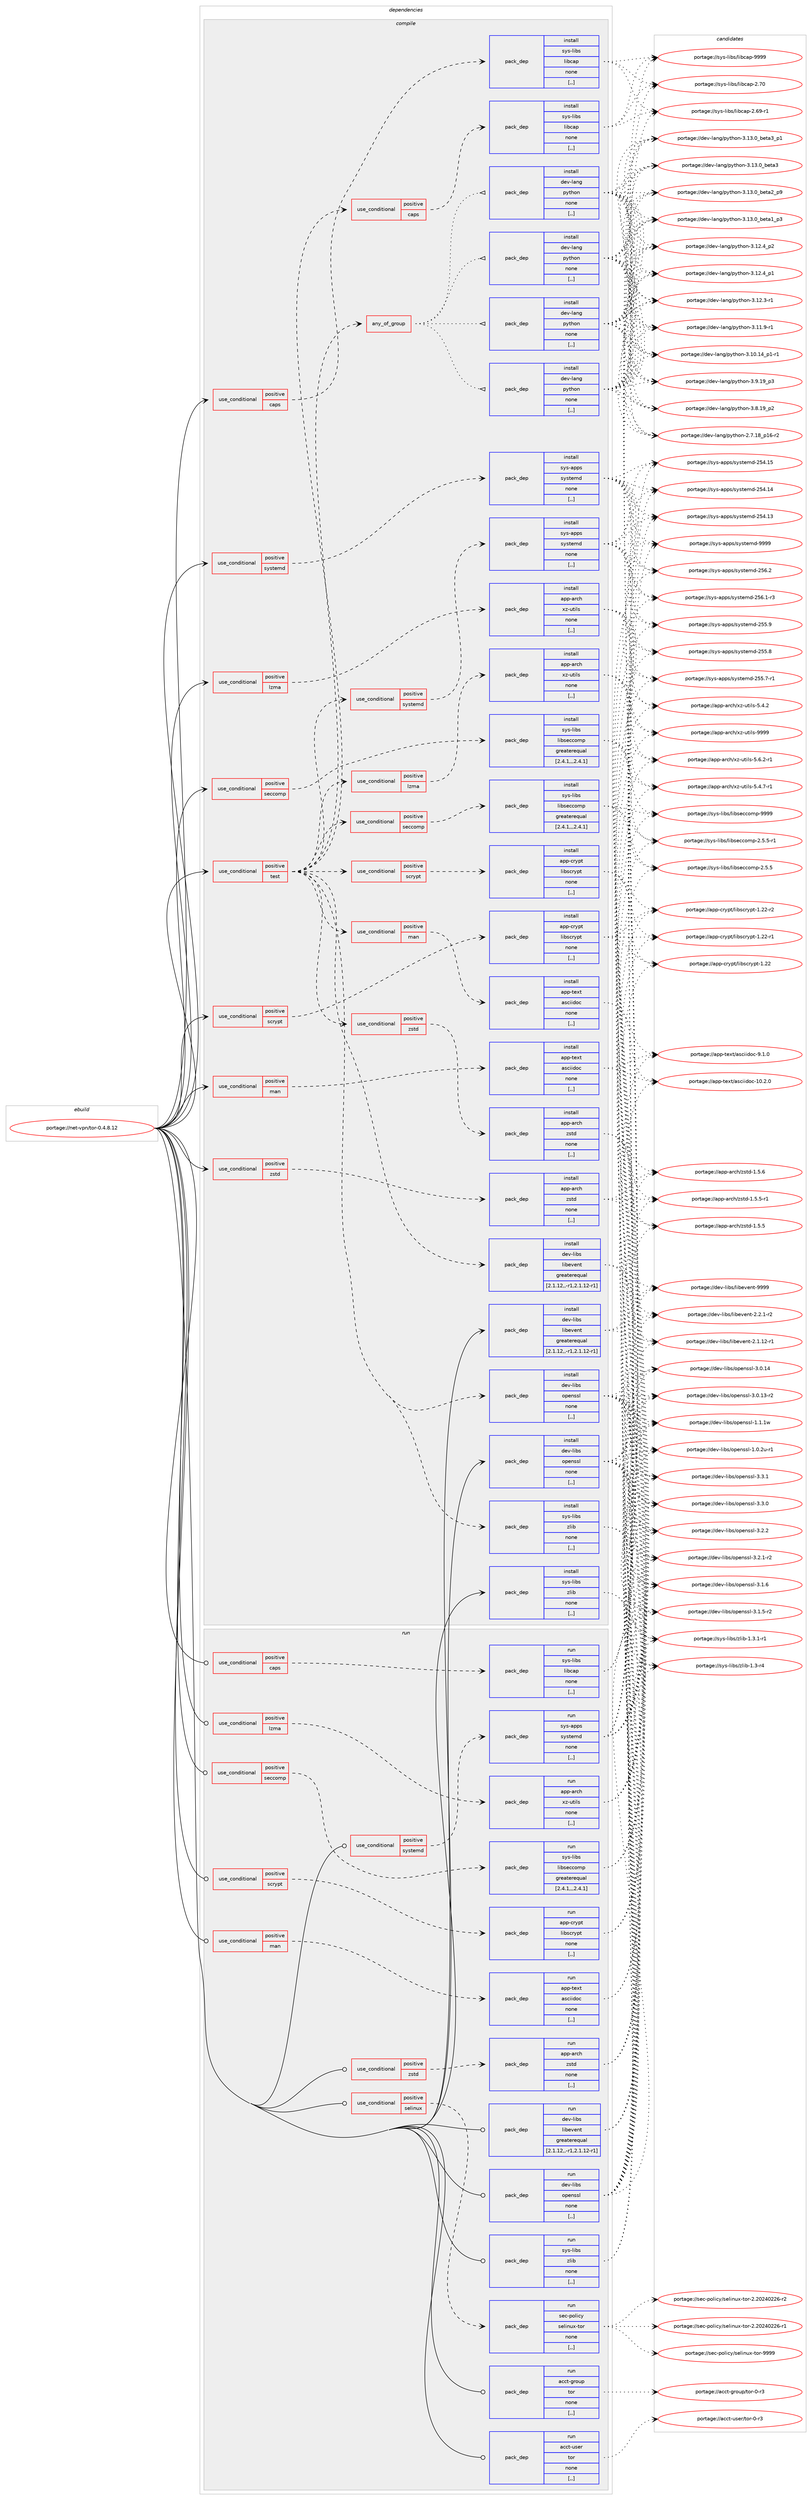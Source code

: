 digraph prolog {

# *************
# Graph options
# *************

newrank=true;
concentrate=true;
compound=true;
graph [rankdir=LR,fontname=Helvetica,fontsize=10,ranksep=1.5];#, ranksep=2.5, nodesep=0.2];
edge  [arrowhead=vee];
node  [fontname=Helvetica,fontsize=10];

# **********
# The ebuild
# **********

subgraph cluster_leftcol {
color=gray;
label=<<i>ebuild</i>>;
id [label="portage://net-vpn/tor-0.4.8.12", color=red, width=4, href="../net-vpn/tor-0.4.8.12.svg"];
}

# ****************
# The dependencies
# ****************

subgraph cluster_midcol {
color=gray;
label=<<i>dependencies</i>>;
subgraph cluster_compile {
fillcolor="#eeeeee";
style=filled;
label=<<i>compile</i>>;
subgraph cond101922 {
dependency385320 [label=<<TABLE BORDER="0" CELLBORDER="1" CELLSPACING="0" CELLPADDING="4"><TR><TD ROWSPAN="3" CELLPADDING="10">use_conditional</TD></TR><TR><TD>positive</TD></TR><TR><TD>caps</TD></TR></TABLE>>, shape=none, color=red];
subgraph pack280606 {
dependency385321 [label=<<TABLE BORDER="0" CELLBORDER="1" CELLSPACING="0" CELLPADDING="4" WIDTH="220"><TR><TD ROWSPAN="6" CELLPADDING="30">pack_dep</TD></TR><TR><TD WIDTH="110">install</TD></TR><TR><TD>sys-libs</TD></TR><TR><TD>libcap</TD></TR><TR><TD>none</TD></TR><TR><TD>[,,]</TD></TR></TABLE>>, shape=none, color=blue];
}
dependency385320:e -> dependency385321:w [weight=20,style="dashed",arrowhead="vee"];
}
id:e -> dependency385320:w [weight=20,style="solid",arrowhead="vee"];
subgraph cond101923 {
dependency385322 [label=<<TABLE BORDER="0" CELLBORDER="1" CELLSPACING="0" CELLPADDING="4"><TR><TD ROWSPAN="3" CELLPADDING="10">use_conditional</TD></TR><TR><TD>positive</TD></TR><TR><TD>lzma</TD></TR></TABLE>>, shape=none, color=red];
subgraph pack280607 {
dependency385323 [label=<<TABLE BORDER="0" CELLBORDER="1" CELLSPACING="0" CELLPADDING="4" WIDTH="220"><TR><TD ROWSPAN="6" CELLPADDING="30">pack_dep</TD></TR><TR><TD WIDTH="110">install</TD></TR><TR><TD>app-arch</TD></TR><TR><TD>xz-utils</TD></TR><TR><TD>none</TD></TR><TR><TD>[,,]</TD></TR></TABLE>>, shape=none, color=blue];
}
dependency385322:e -> dependency385323:w [weight=20,style="dashed",arrowhead="vee"];
}
id:e -> dependency385322:w [weight=20,style="solid",arrowhead="vee"];
subgraph cond101924 {
dependency385324 [label=<<TABLE BORDER="0" CELLBORDER="1" CELLSPACING="0" CELLPADDING="4"><TR><TD ROWSPAN="3" CELLPADDING="10">use_conditional</TD></TR><TR><TD>positive</TD></TR><TR><TD>man</TD></TR></TABLE>>, shape=none, color=red];
subgraph pack280608 {
dependency385325 [label=<<TABLE BORDER="0" CELLBORDER="1" CELLSPACING="0" CELLPADDING="4" WIDTH="220"><TR><TD ROWSPAN="6" CELLPADDING="30">pack_dep</TD></TR><TR><TD WIDTH="110">install</TD></TR><TR><TD>app-text</TD></TR><TR><TD>asciidoc</TD></TR><TR><TD>none</TD></TR><TR><TD>[,,]</TD></TR></TABLE>>, shape=none, color=blue];
}
dependency385324:e -> dependency385325:w [weight=20,style="dashed",arrowhead="vee"];
}
id:e -> dependency385324:w [weight=20,style="solid",arrowhead="vee"];
subgraph cond101925 {
dependency385326 [label=<<TABLE BORDER="0" CELLBORDER="1" CELLSPACING="0" CELLPADDING="4"><TR><TD ROWSPAN="3" CELLPADDING="10">use_conditional</TD></TR><TR><TD>positive</TD></TR><TR><TD>scrypt</TD></TR></TABLE>>, shape=none, color=red];
subgraph pack280609 {
dependency385327 [label=<<TABLE BORDER="0" CELLBORDER="1" CELLSPACING="0" CELLPADDING="4" WIDTH="220"><TR><TD ROWSPAN="6" CELLPADDING="30">pack_dep</TD></TR><TR><TD WIDTH="110">install</TD></TR><TR><TD>app-crypt</TD></TR><TR><TD>libscrypt</TD></TR><TR><TD>none</TD></TR><TR><TD>[,,]</TD></TR></TABLE>>, shape=none, color=blue];
}
dependency385326:e -> dependency385327:w [weight=20,style="dashed",arrowhead="vee"];
}
id:e -> dependency385326:w [weight=20,style="solid",arrowhead="vee"];
subgraph cond101926 {
dependency385328 [label=<<TABLE BORDER="0" CELLBORDER="1" CELLSPACING="0" CELLPADDING="4"><TR><TD ROWSPAN="3" CELLPADDING="10">use_conditional</TD></TR><TR><TD>positive</TD></TR><TR><TD>seccomp</TD></TR></TABLE>>, shape=none, color=red];
subgraph pack280610 {
dependency385329 [label=<<TABLE BORDER="0" CELLBORDER="1" CELLSPACING="0" CELLPADDING="4" WIDTH="220"><TR><TD ROWSPAN="6" CELLPADDING="30">pack_dep</TD></TR><TR><TD WIDTH="110">install</TD></TR><TR><TD>sys-libs</TD></TR><TR><TD>libseccomp</TD></TR><TR><TD>greaterequal</TD></TR><TR><TD>[2.4.1,,,2.4.1]</TD></TR></TABLE>>, shape=none, color=blue];
}
dependency385328:e -> dependency385329:w [weight=20,style="dashed",arrowhead="vee"];
}
id:e -> dependency385328:w [weight=20,style="solid",arrowhead="vee"];
subgraph cond101927 {
dependency385330 [label=<<TABLE BORDER="0" CELLBORDER="1" CELLSPACING="0" CELLPADDING="4"><TR><TD ROWSPAN="3" CELLPADDING="10">use_conditional</TD></TR><TR><TD>positive</TD></TR><TR><TD>systemd</TD></TR></TABLE>>, shape=none, color=red];
subgraph pack280611 {
dependency385331 [label=<<TABLE BORDER="0" CELLBORDER="1" CELLSPACING="0" CELLPADDING="4" WIDTH="220"><TR><TD ROWSPAN="6" CELLPADDING="30">pack_dep</TD></TR><TR><TD WIDTH="110">install</TD></TR><TR><TD>sys-apps</TD></TR><TR><TD>systemd</TD></TR><TR><TD>none</TD></TR><TR><TD>[,,]</TD></TR></TABLE>>, shape=none, color=blue];
}
dependency385330:e -> dependency385331:w [weight=20,style="dashed",arrowhead="vee"];
}
id:e -> dependency385330:w [weight=20,style="solid",arrowhead="vee"];
subgraph cond101928 {
dependency385332 [label=<<TABLE BORDER="0" CELLBORDER="1" CELLSPACING="0" CELLPADDING="4"><TR><TD ROWSPAN="3" CELLPADDING="10">use_conditional</TD></TR><TR><TD>positive</TD></TR><TR><TD>test</TD></TR></TABLE>>, shape=none, color=red];
subgraph pack280612 {
dependency385333 [label=<<TABLE BORDER="0" CELLBORDER="1" CELLSPACING="0" CELLPADDING="4" WIDTH="220"><TR><TD ROWSPAN="6" CELLPADDING="30">pack_dep</TD></TR><TR><TD WIDTH="110">install</TD></TR><TR><TD>dev-libs</TD></TR><TR><TD>libevent</TD></TR><TR><TD>greaterequal</TD></TR><TR><TD>[2.1.12,,-r1,2.1.12-r1]</TD></TR></TABLE>>, shape=none, color=blue];
}
dependency385332:e -> dependency385333:w [weight=20,style="dashed",arrowhead="vee"];
subgraph pack280613 {
dependency385334 [label=<<TABLE BORDER="0" CELLBORDER="1" CELLSPACING="0" CELLPADDING="4" WIDTH="220"><TR><TD ROWSPAN="6" CELLPADDING="30">pack_dep</TD></TR><TR><TD WIDTH="110">install</TD></TR><TR><TD>dev-libs</TD></TR><TR><TD>openssl</TD></TR><TR><TD>none</TD></TR><TR><TD>[,,]</TD></TR></TABLE>>, shape=none, color=blue];
}
dependency385332:e -> dependency385334:w [weight=20,style="dashed",arrowhead="vee"];
subgraph pack280614 {
dependency385335 [label=<<TABLE BORDER="0" CELLBORDER="1" CELLSPACING="0" CELLPADDING="4" WIDTH="220"><TR><TD ROWSPAN="6" CELLPADDING="30">pack_dep</TD></TR><TR><TD WIDTH="110">install</TD></TR><TR><TD>sys-libs</TD></TR><TR><TD>zlib</TD></TR><TR><TD>none</TD></TR><TR><TD>[,,]</TD></TR></TABLE>>, shape=none, color=blue];
}
dependency385332:e -> dependency385335:w [weight=20,style="dashed",arrowhead="vee"];
subgraph cond101929 {
dependency385336 [label=<<TABLE BORDER="0" CELLBORDER="1" CELLSPACING="0" CELLPADDING="4"><TR><TD ROWSPAN="3" CELLPADDING="10">use_conditional</TD></TR><TR><TD>positive</TD></TR><TR><TD>caps</TD></TR></TABLE>>, shape=none, color=red];
subgraph pack280615 {
dependency385337 [label=<<TABLE BORDER="0" CELLBORDER="1" CELLSPACING="0" CELLPADDING="4" WIDTH="220"><TR><TD ROWSPAN="6" CELLPADDING="30">pack_dep</TD></TR><TR><TD WIDTH="110">install</TD></TR><TR><TD>sys-libs</TD></TR><TR><TD>libcap</TD></TR><TR><TD>none</TD></TR><TR><TD>[,,]</TD></TR></TABLE>>, shape=none, color=blue];
}
dependency385336:e -> dependency385337:w [weight=20,style="dashed",arrowhead="vee"];
}
dependency385332:e -> dependency385336:w [weight=20,style="dashed",arrowhead="vee"];
subgraph cond101930 {
dependency385338 [label=<<TABLE BORDER="0" CELLBORDER="1" CELLSPACING="0" CELLPADDING="4"><TR><TD ROWSPAN="3" CELLPADDING="10">use_conditional</TD></TR><TR><TD>positive</TD></TR><TR><TD>man</TD></TR></TABLE>>, shape=none, color=red];
subgraph pack280616 {
dependency385339 [label=<<TABLE BORDER="0" CELLBORDER="1" CELLSPACING="0" CELLPADDING="4" WIDTH="220"><TR><TD ROWSPAN="6" CELLPADDING="30">pack_dep</TD></TR><TR><TD WIDTH="110">install</TD></TR><TR><TD>app-text</TD></TR><TR><TD>asciidoc</TD></TR><TR><TD>none</TD></TR><TR><TD>[,,]</TD></TR></TABLE>>, shape=none, color=blue];
}
dependency385338:e -> dependency385339:w [weight=20,style="dashed",arrowhead="vee"];
}
dependency385332:e -> dependency385338:w [weight=20,style="dashed",arrowhead="vee"];
subgraph cond101931 {
dependency385340 [label=<<TABLE BORDER="0" CELLBORDER="1" CELLSPACING="0" CELLPADDING="4"><TR><TD ROWSPAN="3" CELLPADDING="10">use_conditional</TD></TR><TR><TD>positive</TD></TR><TR><TD>lzma</TD></TR></TABLE>>, shape=none, color=red];
subgraph pack280617 {
dependency385341 [label=<<TABLE BORDER="0" CELLBORDER="1" CELLSPACING="0" CELLPADDING="4" WIDTH="220"><TR><TD ROWSPAN="6" CELLPADDING="30">pack_dep</TD></TR><TR><TD WIDTH="110">install</TD></TR><TR><TD>app-arch</TD></TR><TR><TD>xz-utils</TD></TR><TR><TD>none</TD></TR><TR><TD>[,,]</TD></TR></TABLE>>, shape=none, color=blue];
}
dependency385340:e -> dependency385341:w [weight=20,style="dashed",arrowhead="vee"];
}
dependency385332:e -> dependency385340:w [weight=20,style="dashed",arrowhead="vee"];
subgraph cond101932 {
dependency385342 [label=<<TABLE BORDER="0" CELLBORDER="1" CELLSPACING="0" CELLPADDING="4"><TR><TD ROWSPAN="3" CELLPADDING="10">use_conditional</TD></TR><TR><TD>positive</TD></TR><TR><TD>scrypt</TD></TR></TABLE>>, shape=none, color=red];
subgraph pack280618 {
dependency385343 [label=<<TABLE BORDER="0" CELLBORDER="1" CELLSPACING="0" CELLPADDING="4" WIDTH="220"><TR><TD ROWSPAN="6" CELLPADDING="30">pack_dep</TD></TR><TR><TD WIDTH="110">install</TD></TR><TR><TD>app-crypt</TD></TR><TR><TD>libscrypt</TD></TR><TR><TD>none</TD></TR><TR><TD>[,,]</TD></TR></TABLE>>, shape=none, color=blue];
}
dependency385342:e -> dependency385343:w [weight=20,style="dashed",arrowhead="vee"];
}
dependency385332:e -> dependency385342:w [weight=20,style="dashed",arrowhead="vee"];
subgraph cond101933 {
dependency385344 [label=<<TABLE BORDER="0" CELLBORDER="1" CELLSPACING="0" CELLPADDING="4"><TR><TD ROWSPAN="3" CELLPADDING="10">use_conditional</TD></TR><TR><TD>positive</TD></TR><TR><TD>seccomp</TD></TR></TABLE>>, shape=none, color=red];
subgraph pack280619 {
dependency385345 [label=<<TABLE BORDER="0" CELLBORDER="1" CELLSPACING="0" CELLPADDING="4" WIDTH="220"><TR><TD ROWSPAN="6" CELLPADDING="30">pack_dep</TD></TR><TR><TD WIDTH="110">install</TD></TR><TR><TD>sys-libs</TD></TR><TR><TD>libseccomp</TD></TR><TR><TD>greaterequal</TD></TR><TR><TD>[2.4.1,,,2.4.1]</TD></TR></TABLE>>, shape=none, color=blue];
}
dependency385344:e -> dependency385345:w [weight=20,style="dashed",arrowhead="vee"];
}
dependency385332:e -> dependency385344:w [weight=20,style="dashed",arrowhead="vee"];
subgraph cond101934 {
dependency385346 [label=<<TABLE BORDER="0" CELLBORDER="1" CELLSPACING="0" CELLPADDING="4"><TR><TD ROWSPAN="3" CELLPADDING="10">use_conditional</TD></TR><TR><TD>positive</TD></TR><TR><TD>systemd</TD></TR></TABLE>>, shape=none, color=red];
subgraph pack280620 {
dependency385347 [label=<<TABLE BORDER="0" CELLBORDER="1" CELLSPACING="0" CELLPADDING="4" WIDTH="220"><TR><TD ROWSPAN="6" CELLPADDING="30">pack_dep</TD></TR><TR><TD WIDTH="110">install</TD></TR><TR><TD>sys-apps</TD></TR><TR><TD>systemd</TD></TR><TR><TD>none</TD></TR><TR><TD>[,,]</TD></TR></TABLE>>, shape=none, color=blue];
}
dependency385346:e -> dependency385347:w [weight=20,style="dashed",arrowhead="vee"];
}
dependency385332:e -> dependency385346:w [weight=20,style="dashed",arrowhead="vee"];
subgraph cond101935 {
dependency385348 [label=<<TABLE BORDER="0" CELLBORDER="1" CELLSPACING="0" CELLPADDING="4"><TR><TD ROWSPAN="3" CELLPADDING="10">use_conditional</TD></TR><TR><TD>positive</TD></TR><TR><TD>zstd</TD></TR></TABLE>>, shape=none, color=red];
subgraph pack280621 {
dependency385349 [label=<<TABLE BORDER="0" CELLBORDER="1" CELLSPACING="0" CELLPADDING="4" WIDTH="220"><TR><TD ROWSPAN="6" CELLPADDING="30">pack_dep</TD></TR><TR><TD WIDTH="110">install</TD></TR><TR><TD>app-arch</TD></TR><TR><TD>zstd</TD></TR><TR><TD>none</TD></TR><TR><TD>[,,]</TD></TR></TABLE>>, shape=none, color=blue];
}
dependency385348:e -> dependency385349:w [weight=20,style="dashed",arrowhead="vee"];
}
dependency385332:e -> dependency385348:w [weight=20,style="dashed",arrowhead="vee"];
subgraph any2601 {
dependency385350 [label=<<TABLE BORDER="0" CELLBORDER="1" CELLSPACING="0" CELLPADDING="4"><TR><TD CELLPADDING="10">any_of_group</TD></TR></TABLE>>, shape=none, color=red];subgraph pack280622 {
dependency385351 [label=<<TABLE BORDER="0" CELLBORDER="1" CELLSPACING="0" CELLPADDING="4" WIDTH="220"><TR><TD ROWSPAN="6" CELLPADDING="30">pack_dep</TD></TR><TR><TD WIDTH="110">install</TD></TR><TR><TD>dev-lang</TD></TR><TR><TD>python</TD></TR><TR><TD>none</TD></TR><TR><TD>[,,]</TD></TR></TABLE>>, shape=none, color=blue];
}
dependency385350:e -> dependency385351:w [weight=20,style="dotted",arrowhead="oinv"];
subgraph pack280623 {
dependency385352 [label=<<TABLE BORDER="0" CELLBORDER="1" CELLSPACING="0" CELLPADDING="4" WIDTH="220"><TR><TD ROWSPAN="6" CELLPADDING="30">pack_dep</TD></TR><TR><TD WIDTH="110">install</TD></TR><TR><TD>dev-lang</TD></TR><TR><TD>python</TD></TR><TR><TD>none</TD></TR><TR><TD>[,,]</TD></TR></TABLE>>, shape=none, color=blue];
}
dependency385350:e -> dependency385352:w [weight=20,style="dotted",arrowhead="oinv"];
subgraph pack280624 {
dependency385353 [label=<<TABLE BORDER="0" CELLBORDER="1" CELLSPACING="0" CELLPADDING="4" WIDTH="220"><TR><TD ROWSPAN="6" CELLPADDING="30">pack_dep</TD></TR><TR><TD WIDTH="110">install</TD></TR><TR><TD>dev-lang</TD></TR><TR><TD>python</TD></TR><TR><TD>none</TD></TR><TR><TD>[,,]</TD></TR></TABLE>>, shape=none, color=blue];
}
dependency385350:e -> dependency385353:w [weight=20,style="dotted",arrowhead="oinv"];
subgraph pack280625 {
dependency385354 [label=<<TABLE BORDER="0" CELLBORDER="1" CELLSPACING="0" CELLPADDING="4" WIDTH="220"><TR><TD ROWSPAN="6" CELLPADDING="30">pack_dep</TD></TR><TR><TD WIDTH="110">install</TD></TR><TR><TD>dev-lang</TD></TR><TR><TD>python</TD></TR><TR><TD>none</TD></TR><TR><TD>[,,]</TD></TR></TABLE>>, shape=none, color=blue];
}
dependency385350:e -> dependency385354:w [weight=20,style="dotted",arrowhead="oinv"];
}
dependency385332:e -> dependency385350:w [weight=20,style="dashed",arrowhead="vee"];
}
id:e -> dependency385332:w [weight=20,style="solid",arrowhead="vee"];
subgraph cond101936 {
dependency385355 [label=<<TABLE BORDER="0" CELLBORDER="1" CELLSPACING="0" CELLPADDING="4"><TR><TD ROWSPAN="3" CELLPADDING="10">use_conditional</TD></TR><TR><TD>positive</TD></TR><TR><TD>zstd</TD></TR></TABLE>>, shape=none, color=red];
subgraph pack280626 {
dependency385356 [label=<<TABLE BORDER="0" CELLBORDER="1" CELLSPACING="0" CELLPADDING="4" WIDTH="220"><TR><TD ROWSPAN="6" CELLPADDING="30">pack_dep</TD></TR><TR><TD WIDTH="110">install</TD></TR><TR><TD>app-arch</TD></TR><TR><TD>zstd</TD></TR><TR><TD>none</TD></TR><TR><TD>[,,]</TD></TR></TABLE>>, shape=none, color=blue];
}
dependency385355:e -> dependency385356:w [weight=20,style="dashed",arrowhead="vee"];
}
id:e -> dependency385355:w [weight=20,style="solid",arrowhead="vee"];
subgraph pack280627 {
dependency385357 [label=<<TABLE BORDER="0" CELLBORDER="1" CELLSPACING="0" CELLPADDING="4" WIDTH="220"><TR><TD ROWSPAN="6" CELLPADDING="30">pack_dep</TD></TR><TR><TD WIDTH="110">install</TD></TR><TR><TD>dev-libs</TD></TR><TR><TD>libevent</TD></TR><TR><TD>greaterequal</TD></TR><TR><TD>[2.1.12,,-r1,2.1.12-r1]</TD></TR></TABLE>>, shape=none, color=blue];
}
id:e -> dependency385357:w [weight=20,style="solid",arrowhead="vee"];
subgraph pack280628 {
dependency385358 [label=<<TABLE BORDER="0" CELLBORDER="1" CELLSPACING="0" CELLPADDING="4" WIDTH="220"><TR><TD ROWSPAN="6" CELLPADDING="30">pack_dep</TD></TR><TR><TD WIDTH="110">install</TD></TR><TR><TD>dev-libs</TD></TR><TR><TD>openssl</TD></TR><TR><TD>none</TD></TR><TR><TD>[,,]</TD></TR></TABLE>>, shape=none, color=blue];
}
id:e -> dependency385358:w [weight=20,style="solid",arrowhead="vee"];
subgraph pack280629 {
dependency385359 [label=<<TABLE BORDER="0" CELLBORDER="1" CELLSPACING="0" CELLPADDING="4" WIDTH="220"><TR><TD ROWSPAN="6" CELLPADDING="30">pack_dep</TD></TR><TR><TD WIDTH="110">install</TD></TR><TR><TD>sys-libs</TD></TR><TR><TD>zlib</TD></TR><TR><TD>none</TD></TR><TR><TD>[,,]</TD></TR></TABLE>>, shape=none, color=blue];
}
id:e -> dependency385359:w [weight=20,style="solid",arrowhead="vee"];
}
subgraph cluster_compileandrun {
fillcolor="#eeeeee";
style=filled;
label=<<i>compile and run</i>>;
}
subgraph cluster_run {
fillcolor="#eeeeee";
style=filled;
label=<<i>run</i>>;
subgraph cond101937 {
dependency385360 [label=<<TABLE BORDER="0" CELLBORDER="1" CELLSPACING="0" CELLPADDING="4"><TR><TD ROWSPAN="3" CELLPADDING="10">use_conditional</TD></TR><TR><TD>positive</TD></TR><TR><TD>caps</TD></TR></TABLE>>, shape=none, color=red];
subgraph pack280630 {
dependency385361 [label=<<TABLE BORDER="0" CELLBORDER="1" CELLSPACING="0" CELLPADDING="4" WIDTH="220"><TR><TD ROWSPAN="6" CELLPADDING="30">pack_dep</TD></TR><TR><TD WIDTH="110">run</TD></TR><TR><TD>sys-libs</TD></TR><TR><TD>libcap</TD></TR><TR><TD>none</TD></TR><TR><TD>[,,]</TD></TR></TABLE>>, shape=none, color=blue];
}
dependency385360:e -> dependency385361:w [weight=20,style="dashed",arrowhead="vee"];
}
id:e -> dependency385360:w [weight=20,style="solid",arrowhead="odot"];
subgraph cond101938 {
dependency385362 [label=<<TABLE BORDER="0" CELLBORDER="1" CELLSPACING="0" CELLPADDING="4"><TR><TD ROWSPAN="3" CELLPADDING="10">use_conditional</TD></TR><TR><TD>positive</TD></TR><TR><TD>lzma</TD></TR></TABLE>>, shape=none, color=red];
subgraph pack280631 {
dependency385363 [label=<<TABLE BORDER="0" CELLBORDER="1" CELLSPACING="0" CELLPADDING="4" WIDTH="220"><TR><TD ROWSPAN="6" CELLPADDING="30">pack_dep</TD></TR><TR><TD WIDTH="110">run</TD></TR><TR><TD>app-arch</TD></TR><TR><TD>xz-utils</TD></TR><TR><TD>none</TD></TR><TR><TD>[,,]</TD></TR></TABLE>>, shape=none, color=blue];
}
dependency385362:e -> dependency385363:w [weight=20,style="dashed",arrowhead="vee"];
}
id:e -> dependency385362:w [weight=20,style="solid",arrowhead="odot"];
subgraph cond101939 {
dependency385364 [label=<<TABLE BORDER="0" CELLBORDER="1" CELLSPACING="0" CELLPADDING="4"><TR><TD ROWSPAN="3" CELLPADDING="10">use_conditional</TD></TR><TR><TD>positive</TD></TR><TR><TD>man</TD></TR></TABLE>>, shape=none, color=red];
subgraph pack280632 {
dependency385365 [label=<<TABLE BORDER="0" CELLBORDER="1" CELLSPACING="0" CELLPADDING="4" WIDTH="220"><TR><TD ROWSPAN="6" CELLPADDING="30">pack_dep</TD></TR><TR><TD WIDTH="110">run</TD></TR><TR><TD>app-text</TD></TR><TR><TD>asciidoc</TD></TR><TR><TD>none</TD></TR><TR><TD>[,,]</TD></TR></TABLE>>, shape=none, color=blue];
}
dependency385364:e -> dependency385365:w [weight=20,style="dashed",arrowhead="vee"];
}
id:e -> dependency385364:w [weight=20,style="solid",arrowhead="odot"];
subgraph cond101940 {
dependency385366 [label=<<TABLE BORDER="0" CELLBORDER="1" CELLSPACING="0" CELLPADDING="4"><TR><TD ROWSPAN="3" CELLPADDING="10">use_conditional</TD></TR><TR><TD>positive</TD></TR><TR><TD>scrypt</TD></TR></TABLE>>, shape=none, color=red];
subgraph pack280633 {
dependency385367 [label=<<TABLE BORDER="0" CELLBORDER="1" CELLSPACING="0" CELLPADDING="4" WIDTH="220"><TR><TD ROWSPAN="6" CELLPADDING="30">pack_dep</TD></TR><TR><TD WIDTH="110">run</TD></TR><TR><TD>app-crypt</TD></TR><TR><TD>libscrypt</TD></TR><TR><TD>none</TD></TR><TR><TD>[,,]</TD></TR></TABLE>>, shape=none, color=blue];
}
dependency385366:e -> dependency385367:w [weight=20,style="dashed",arrowhead="vee"];
}
id:e -> dependency385366:w [weight=20,style="solid",arrowhead="odot"];
subgraph cond101941 {
dependency385368 [label=<<TABLE BORDER="0" CELLBORDER="1" CELLSPACING="0" CELLPADDING="4"><TR><TD ROWSPAN="3" CELLPADDING="10">use_conditional</TD></TR><TR><TD>positive</TD></TR><TR><TD>seccomp</TD></TR></TABLE>>, shape=none, color=red];
subgraph pack280634 {
dependency385369 [label=<<TABLE BORDER="0" CELLBORDER="1" CELLSPACING="0" CELLPADDING="4" WIDTH="220"><TR><TD ROWSPAN="6" CELLPADDING="30">pack_dep</TD></TR><TR><TD WIDTH="110">run</TD></TR><TR><TD>sys-libs</TD></TR><TR><TD>libseccomp</TD></TR><TR><TD>greaterequal</TD></TR><TR><TD>[2.4.1,,,2.4.1]</TD></TR></TABLE>>, shape=none, color=blue];
}
dependency385368:e -> dependency385369:w [weight=20,style="dashed",arrowhead="vee"];
}
id:e -> dependency385368:w [weight=20,style="solid",arrowhead="odot"];
subgraph cond101942 {
dependency385370 [label=<<TABLE BORDER="0" CELLBORDER="1" CELLSPACING="0" CELLPADDING="4"><TR><TD ROWSPAN="3" CELLPADDING="10">use_conditional</TD></TR><TR><TD>positive</TD></TR><TR><TD>selinux</TD></TR></TABLE>>, shape=none, color=red];
subgraph pack280635 {
dependency385371 [label=<<TABLE BORDER="0" CELLBORDER="1" CELLSPACING="0" CELLPADDING="4" WIDTH="220"><TR><TD ROWSPAN="6" CELLPADDING="30">pack_dep</TD></TR><TR><TD WIDTH="110">run</TD></TR><TR><TD>sec-policy</TD></TR><TR><TD>selinux-tor</TD></TR><TR><TD>none</TD></TR><TR><TD>[,,]</TD></TR></TABLE>>, shape=none, color=blue];
}
dependency385370:e -> dependency385371:w [weight=20,style="dashed",arrowhead="vee"];
}
id:e -> dependency385370:w [weight=20,style="solid",arrowhead="odot"];
subgraph cond101943 {
dependency385372 [label=<<TABLE BORDER="0" CELLBORDER="1" CELLSPACING="0" CELLPADDING="4"><TR><TD ROWSPAN="3" CELLPADDING="10">use_conditional</TD></TR><TR><TD>positive</TD></TR><TR><TD>systemd</TD></TR></TABLE>>, shape=none, color=red];
subgraph pack280636 {
dependency385373 [label=<<TABLE BORDER="0" CELLBORDER="1" CELLSPACING="0" CELLPADDING="4" WIDTH="220"><TR><TD ROWSPAN="6" CELLPADDING="30">pack_dep</TD></TR><TR><TD WIDTH="110">run</TD></TR><TR><TD>sys-apps</TD></TR><TR><TD>systemd</TD></TR><TR><TD>none</TD></TR><TR><TD>[,,]</TD></TR></TABLE>>, shape=none, color=blue];
}
dependency385372:e -> dependency385373:w [weight=20,style="dashed",arrowhead="vee"];
}
id:e -> dependency385372:w [weight=20,style="solid",arrowhead="odot"];
subgraph cond101944 {
dependency385374 [label=<<TABLE BORDER="0" CELLBORDER="1" CELLSPACING="0" CELLPADDING="4"><TR><TD ROWSPAN="3" CELLPADDING="10">use_conditional</TD></TR><TR><TD>positive</TD></TR><TR><TD>zstd</TD></TR></TABLE>>, shape=none, color=red];
subgraph pack280637 {
dependency385375 [label=<<TABLE BORDER="0" CELLBORDER="1" CELLSPACING="0" CELLPADDING="4" WIDTH="220"><TR><TD ROWSPAN="6" CELLPADDING="30">pack_dep</TD></TR><TR><TD WIDTH="110">run</TD></TR><TR><TD>app-arch</TD></TR><TR><TD>zstd</TD></TR><TR><TD>none</TD></TR><TR><TD>[,,]</TD></TR></TABLE>>, shape=none, color=blue];
}
dependency385374:e -> dependency385375:w [weight=20,style="dashed",arrowhead="vee"];
}
id:e -> dependency385374:w [weight=20,style="solid",arrowhead="odot"];
subgraph pack280638 {
dependency385376 [label=<<TABLE BORDER="0" CELLBORDER="1" CELLSPACING="0" CELLPADDING="4" WIDTH="220"><TR><TD ROWSPAN="6" CELLPADDING="30">pack_dep</TD></TR><TR><TD WIDTH="110">run</TD></TR><TR><TD>acct-group</TD></TR><TR><TD>tor</TD></TR><TR><TD>none</TD></TR><TR><TD>[,,]</TD></TR></TABLE>>, shape=none, color=blue];
}
id:e -> dependency385376:w [weight=20,style="solid",arrowhead="odot"];
subgraph pack280639 {
dependency385377 [label=<<TABLE BORDER="0" CELLBORDER="1" CELLSPACING="0" CELLPADDING="4" WIDTH="220"><TR><TD ROWSPAN="6" CELLPADDING="30">pack_dep</TD></TR><TR><TD WIDTH="110">run</TD></TR><TR><TD>acct-user</TD></TR><TR><TD>tor</TD></TR><TR><TD>none</TD></TR><TR><TD>[,,]</TD></TR></TABLE>>, shape=none, color=blue];
}
id:e -> dependency385377:w [weight=20,style="solid",arrowhead="odot"];
subgraph pack280640 {
dependency385378 [label=<<TABLE BORDER="0" CELLBORDER="1" CELLSPACING="0" CELLPADDING="4" WIDTH="220"><TR><TD ROWSPAN="6" CELLPADDING="30">pack_dep</TD></TR><TR><TD WIDTH="110">run</TD></TR><TR><TD>dev-libs</TD></TR><TR><TD>libevent</TD></TR><TR><TD>greaterequal</TD></TR><TR><TD>[2.1.12,,-r1,2.1.12-r1]</TD></TR></TABLE>>, shape=none, color=blue];
}
id:e -> dependency385378:w [weight=20,style="solid",arrowhead="odot"];
subgraph pack280641 {
dependency385379 [label=<<TABLE BORDER="0" CELLBORDER="1" CELLSPACING="0" CELLPADDING="4" WIDTH="220"><TR><TD ROWSPAN="6" CELLPADDING="30">pack_dep</TD></TR><TR><TD WIDTH="110">run</TD></TR><TR><TD>dev-libs</TD></TR><TR><TD>openssl</TD></TR><TR><TD>none</TD></TR><TR><TD>[,,]</TD></TR></TABLE>>, shape=none, color=blue];
}
id:e -> dependency385379:w [weight=20,style="solid",arrowhead="odot"];
subgraph pack280642 {
dependency385380 [label=<<TABLE BORDER="0" CELLBORDER="1" CELLSPACING="0" CELLPADDING="4" WIDTH="220"><TR><TD ROWSPAN="6" CELLPADDING="30">pack_dep</TD></TR><TR><TD WIDTH="110">run</TD></TR><TR><TD>sys-libs</TD></TR><TR><TD>zlib</TD></TR><TR><TD>none</TD></TR><TR><TD>[,,]</TD></TR></TABLE>>, shape=none, color=blue];
}
id:e -> dependency385380:w [weight=20,style="solid",arrowhead="odot"];
}
}

# **************
# The candidates
# **************

subgraph cluster_choices {
rank=same;
color=gray;
label=<<i>candidates</i>>;

subgraph choice280606 {
color=black;
nodesep=1;
choice1151211154510810598115471081059899971124557575757 [label="portage://sys-libs/libcap-9999", color=red, width=4,href="../sys-libs/libcap-9999.svg"];
choice1151211154510810598115471081059899971124550465548 [label="portage://sys-libs/libcap-2.70", color=red, width=4,href="../sys-libs/libcap-2.70.svg"];
choice11512111545108105981154710810598999711245504654574511449 [label="portage://sys-libs/libcap-2.69-r1", color=red, width=4,href="../sys-libs/libcap-2.69-r1.svg"];
dependency385321:e -> choice1151211154510810598115471081059899971124557575757:w [style=dotted,weight="100"];
dependency385321:e -> choice1151211154510810598115471081059899971124550465548:w [style=dotted,weight="100"];
dependency385321:e -> choice11512111545108105981154710810598999711245504654574511449:w [style=dotted,weight="100"];
}
subgraph choice280607 {
color=black;
nodesep=1;
choice9711211245971149910447120122451171161051081154557575757 [label="portage://app-arch/xz-utils-9999", color=red, width=4,href="../app-arch/xz-utils-9999.svg"];
choice9711211245971149910447120122451171161051081154553465446504511449 [label="portage://app-arch/xz-utils-5.6.2-r1", color=red, width=4,href="../app-arch/xz-utils-5.6.2-r1.svg"];
choice9711211245971149910447120122451171161051081154553465246554511449 [label="portage://app-arch/xz-utils-5.4.7-r1", color=red, width=4,href="../app-arch/xz-utils-5.4.7-r1.svg"];
choice971121124597114991044712012245117116105108115455346524650 [label="portage://app-arch/xz-utils-5.4.2", color=red, width=4,href="../app-arch/xz-utils-5.4.2.svg"];
dependency385323:e -> choice9711211245971149910447120122451171161051081154557575757:w [style=dotted,weight="100"];
dependency385323:e -> choice9711211245971149910447120122451171161051081154553465446504511449:w [style=dotted,weight="100"];
dependency385323:e -> choice9711211245971149910447120122451171161051081154553465246554511449:w [style=dotted,weight="100"];
dependency385323:e -> choice971121124597114991044712012245117116105108115455346524650:w [style=dotted,weight="100"];
}
subgraph choice280608 {
color=black;
nodesep=1;
choice97112112451161011201164797115991051051001119945494846504648 [label="portage://app-text/asciidoc-10.2.0", color=red, width=4,href="../app-text/asciidoc-10.2.0.svg"];
choice971121124511610112011647971159910510510011199455746494648 [label="portage://app-text/asciidoc-9.1.0", color=red, width=4,href="../app-text/asciidoc-9.1.0.svg"];
dependency385325:e -> choice97112112451161011201164797115991051051001119945494846504648:w [style=dotted,weight="100"];
dependency385325:e -> choice971121124511610112011647971159910510510011199455746494648:w [style=dotted,weight="100"];
}
subgraph choice280609 {
color=black;
nodesep=1;
choice97112112459911412111211647108105981159911412111211645494650504511450 [label="portage://app-crypt/libscrypt-1.22-r2", color=red, width=4,href="../app-crypt/libscrypt-1.22-r2.svg"];
choice97112112459911412111211647108105981159911412111211645494650504511449 [label="portage://app-crypt/libscrypt-1.22-r1", color=red, width=4,href="../app-crypt/libscrypt-1.22-r1.svg"];
choice9711211245991141211121164710810598115991141211121164549465050 [label="portage://app-crypt/libscrypt-1.22", color=red, width=4,href="../app-crypt/libscrypt-1.22.svg"];
dependency385327:e -> choice97112112459911412111211647108105981159911412111211645494650504511450:w [style=dotted,weight="100"];
dependency385327:e -> choice97112112459911412111211647108105981159911412111211645494650504511449:w [style=dotted,weight="100"];
dependency385327:e -> choice9711211245991141211121164710810598115991141211121164549465050:w [style=dotted,weight="100"];
}
subgraph choice280610 {
color=black;
nodesep=1;
choice1151211154510810598115471081059811510199991111091124557575757 [label="portage://sys-libs/libseccomp-9999", color=red, width=4,href="../sys-libs/libseccomp-9999.svg"];
choice1151211154510810598115471081059811510199991111091124550465346534511449 [label="portage://sys-libs/libseccomp-2.5.5-r1", color=red, width=4,href="../sys-libs/libseccomp-2.5.5-r1.svg"];
choice115121115451081059811547108105981151019999111109112455046534653 [label="portage://sys-libs/libseccomp-2.5.5", color=red, width=4,href="../sys-libs/libseccomp-2.5.5.svg"];
dependency385329:e -> choice1151211154510810598115471081059811510199991111091124557575757:w [style=dotted,weight="100"];
dependency385329:e -> choice1151211154510810598115471081059811510199991111091124550465346534511449:w [style=dotted,weight="100"];
dependency385329:e -> choice115121115451081059811547108105981151019999111109112455046534653:w [style=dotted,weight="100"];
}
subgraph choice280611 {
color=black;
nodesep=1;
choice1151211154597112112115471151211151161011091004557575757 [label="portage://sys-apps/systemd-9999", color=red, width=4,href="../sys-apps/systemd-9999.svg"];
choice115121115459711211211547115121115116101109100455053544650 [label="portage://sys-apps/systemd-256.2", color=red, width=4,href="../sys-apps/systemd-256.2.svg"];
choice1151211154597112112115471151211151161011091004550535446494511451 [label="portage://sys-apps/systemd-256.1-r3", color=red, width=4,href="../sys-apps/systemd-256.1-r3.svg"];
choice115121115459711211211547115121115116101109100455053534657 [label="portage://sys-apps/systemd-255.9", color=red, width=4,href="../sys-apps/systemd-255.9.svg"];
choice115121115459711211211547115121115116101109100455053534656 [label="portage://sys-apps/systemd-255.8", color=red, width=4,href="../sys-apps/systemd-255.8.svg"];
choice1151211154597112112115471151211151161011091004550535346554511449 [label="portage://sys-apps/systemd-255.7-r1", color=red, width=4,href="../sys-apps/systemd-255.7-r1.svg"];
choice11512111545971121121154711512111511610110910045505352464953 [label="portage://sys-apps/systemd-254.15", color=red, width=4,href="../sys-apps/systemd-254.15.svg"];
choice11512111545971121121154711512111511610110910045505352464952 [label="portage://sys-apps/systemd-254.14", color=red, width=4,href="../sys-apps/systemd-254.14.svg"];
choice11512111545971121121154711512111511610110910045505352464951 [label="portage://sys-apps/systemd-254.13", color=red, width=4,href="../sys-apps/systemd-254.13.svg"];
dependency385331:e -> choice1151211154597112112115471151211151161011091004557575757:w [style=dotted,weight="100"];
dependency385331:e -> choice115121115459711211211547115121115116101109100455053544650:w [style=dotted,weight="100"];
dependency385331:e -> choice1151211154597112112115471151211151161011091004550535446494511451:w [style=dotted,weight="100"];
dependency385331:e -> choice115121115459711211211547115121115116101109100455053534657:w [style=dotted,weight="100"];
dependency385331:e -> choice115121115459711211211547115121115116101109100455053534656:w [style=dotted,weight="100"];
dependency385331:e -> choice1151211154597112112115471151211151161011091004550535346554511449:w [style=dotted,weight="100"];
dependency385331:e -> choice11512111545971121121154711512111511610110910045505352464953:w [style=dotted,weight="100"];
dependency385331:e -> choice11512111545971121121154711512111511610110910045505352464952:w [style=dotted,weight="100"];
dependency385331:e -> choice11512111545971121121154711512111511610110910045505352464951:w [style=dotted,weight="100"];
}
subgraph choice280612 {
color=black;
nodesep=1;
choice100101118451081059811547108105981011181011101164557575757 [label="portage://dev-libs/libevent-9999", color=red, width=4,href="../dev-libs/libevent-9999.svg"];
choice100101118451081059811547108105981011181011101164550465046494511450 [label="portage://dev-libs/libevent-2.2.1-r2", color=red, width=4,href="../dev-libs/libevent-2.2.1-r2.svg"];
choice10010111845108105981154710810598101118101110116455046494649504511449 [label="portage://dev-libs/libevent-2.1.12-r1", color=red, width=4,href="../dev-libs/libevent-2.1.12-r1.svg"];
dependency385333:e -> choice100101118451081059811547108105981011181011101164557575757:w [style=dotted,weight="100"];
dependency385333:e -> choice100101118451081059811547108105981011181011101164550465046494511450:w [style=dotted,weight="100"];
dependency385333:e -> choice10010111845108105981154710810598101118101110116455046494649504511449:w [style=dotted,weight="100"];
}
subgraph choice280613 {
color=black;
nodesep=1;
choice100101118451081059811547111112101110115115108455146514649 [label="portage://dev-libs/openssl-3.3.1", color=red, width=4,href="../dev-libs/openssl-3.3.1.svg"];
choice100101118451081059811547111112101110115115108455146514648 [label="portage://dev-libs/openssl-3.3.0", color=red, width=4,href="../dev-libs/openssl-3.3.0.svg"];
choice100101118451081059811547111112101110115115108455146504650 [label="portage://dev-libs/openssl-3.2.2", color=red, width=4,href="../dev-libs/openssl-3.2.2.svg"];
choice1001011184510810598115471111121011101151151084551465046494511450 [label="portage://dev-libs/openssl-3.2.1-r2", color=red, width=4,href="../dev-libs/openssl-3.2.1-r2.svg"];
choice100101118451081059811547111112101110115115108455146494654 [label="portage://dev-libs/openssl-3.1.6", color=red, width=4,href="../dev-libs/openssl-3.1.6.svg"];
choice1001011184510810598115471111121011101151151084551464946534511450 [label="portage://dev-libs/openssl-3.1.5-r2", color=red, width=4,href="../dev-libs/openssl-3.1.5-r2.svg"];
choice10010111845108105981154711111210111011511510845514648464952 [label="portage://dev-libs/openssl-3.0.14", color=red, width=4,href="../dev-libs/openssl-3.0.14.svg"];
choice100101118451081059811547111112101110115115108455146484649514511450 [label="portage://dev-libs/openssl-3.0.13-r2", color=red, width=4,href="../dev-libs/openssl-3.0.13-r2.svg"];
choice100101118451081059811547111112101110115115108454946494649119 [label="portage://dev-libs/openssl-1.1.1w", color=red, width=4,href="../dev-libs/openssl-1.1.1w.svg"];
choice1001011184510810598115471111121011101151151084549464846501174511449 [label="portage://dev-libs/openssl-1.0.2u-r1", color=red, width=4,href="../dev-libs/openssl-1.0.2u-r1.svg"];
dependency385334:e -> choice100101118451081059811547111112101110115115108455146514649:w [style=dotted,weight="100"];
dependency385334:e -> choice100101118451081059811547111112101110115115108455146514648:w [style=dotted,weight="100"];
dependency385334:e -> choice100101118451081059811547111112101110115115108455146504650:w [style=dotted,weight="100"];
dependency385334:e -> choice1001011184510810598115471111121011101151151084551465046494511450:w [style=dotted,weight="100"];
dependency385334:e -> choice100101118451081059811547111112101110115115108455146494654:w [style=dotted,weight="100"];
dependency385334:e -> choice1001011184510810598115471111121011101151151084551464946534511450:w [style=dotted,weight="100"];
dependency385334:e -> choice10010111845108105981154711111210111011511510845514648464952:w [style=dotted,weight="100"];
dependency385334:e -> choice100101118451081059811547111112101110115115108455146484649514511450:w [style=dotted,weight="100"];
dependency385334:e -> choice100101118451081059811547111112101110115115108454946494649119:w [style=dotted,weight="100"];
dependency385334:e -> choice1001011184510810598115471111121011101151151084549464846501174511449:w [style=dotted,weight="100"];
}
subgraph choice280614 {
color=black;
nodesep=1;
choice115121115451081059811547122108105984549465146494511449 [label="portage://sys-libs/zlib-1.3.1-r1", color=red, width=4,href="../sys-libs/zlib-1.3.1-r1.svg"];
choice11512111545108105981154712210810598454946514511452 [label="portage://sys-libs/zlib-1.3-r4", color=red, width=4,href="../sys-libs/zlib-1.3-r4.svg"];
dependency385335:e -> choice115121115451081059811547122108105984549465146494511449:w [style=dotted,weight="100"];
dependency385335:e -> choice11512111545108105981154712210810598454946514511452:w [style=dotted,weight="100"];
}
subgraph choice280615 {
color=black;
nodesep=1;
choice1151211154510810598115471081059899971124557575757 [label="portage://sys-libs/libcap-9999", color=red, width=4,href="../sys-libs/libcap-9999.svg"];
choice1151211154510810598115471081059899971124550465548 [label="portage://sys-libs/libcap-2.70", color=red, width=4,href="../sys-libs/libcap-2.70.svg"];
choice11512111545108105981154710810598999711245504654574511449 [label="portage://sys-libs/libcap-2.69-r1", color=red, width=4,href="../sys-libs/libcap-2.69-r1.svg"];
dependency385337:e -> choice1151211154510810598115471081059899971124557575757:w [style=dotted,weight="100"];
dependency385337:e -> choice1151211154510810598115471081059899971124550465548:w [style=dotted,weight="100"];
dependency385337:e -> choice11512111545108105981154710810598999711245504654574511449:w [style=dotted,weight="100"];
}
subgraph choice280616 {
color=black;
nodesep=1;
choice97112112451161011201164797115991051051001119945494846504648 [label="portage://app-text/asciidoc-10.2.0", color=red, width=4,href="../app-text/asciidoc-10.2.0.svg"];
choice971121124511610112011647971159910510510011199455746494648 [label="portage://app-text/asciidoc-9.1.0", color=red, width=4,href="../app-text/asciidoc-9.1.0.svg"];
dependency385339:e -> choice97112112451161011201164797115991051051001119945494846504648:w [style=dotted,weight="100"];
dependency385339:e -> choice971121124511610112011647971159910510510011199455746494648:w [style=dotted,weight="100"];
}
subgraph choice280617 {
color=black;
nodesep=1;
choice9711211245971149910447120122451171161051081154557575757 [label="portage://app-arch/xz-utils-9999", color=red, width=4,href="../app-arch/xz-utils-9999.svg"];
choice9711211245971149910447120122451171161051081154553465446504511449 [label="portage://app-arch/xz-utils-5.6.2-r1", color=red, width=4,href="../app-arch/xz-utils-5.6.2-r1.svg"];
choice9711211245971149910447120122451171161051081154553465246554511449 [label="portage://app-arch/xz-utils-5.4.7-r1", color=red, width=4,href="../app-arch/xz-utils-5.4.7-r1.svg"];
choice971121124597114991044712012245117116105108115455346524650 [label="portage://app-arch/xz-utils-5.4.2", color=red, width=4,href="../app-arch/xz-utils-5.4.2.svg"];
dependency385341:e -> choice9711211245971149910447120122451171161051081154557575757:w [style=dotted,weight="100"];
dependency385341:e -> choice9711211245971149910447120122451171161051081154553465446504511449:w [style=dotted,weight="100"];
dependency385341:e -> choice9711211245971149910447120122451171161051081154553465246554511449:w [style=dotted,weight="100"];
dependency385341:e -> choice971121124597114991044712012245117116105108115455346524650:w [style=dotted,weight="100"];
}
subgraph choice280618 {
color=black;
nodesep=1;
choice97112112459911412111211647108105981159911412111211645494650504511450 [label="portage://app-crypt/libscrypt-1.22-r2", color=red, width=4,href="../app-crypt/libscrypt-1.22-r2.svg"];
choice97112112459911412111211647108105981159911412111211645494650504511449 [label="portage://app-crypt/libscrypt-1.22-r1", color=red, width=4,href="../app-crypt/libscrypt-1.22-r1.svg"];
choice9711211245991141211121164710810598115991141211121164549465050 [label="portage://app-crypt/libscrypt-1.22", color=red, width=4,href="../app-crypt/libscrypt-1.22.svg"];
dependency385343:e -> choice97112112459911412111211647108105981159911412111211645494650504511450:w [style=dotted,weight="100"];
dependency385343:e -> choice97112112459911412111211647108105981159911412111211645494650504511449:w [style=dotted,weight="100"];
dependency385343:e -> choice9711211245991141211121164710810598115991141211121164549465050:w [style=dotted,weight="100"];
}
subgraph choice280619 {
color=black;
nodesep=1;
choice1151211154510810598115471081059811510199991111091124557575757 [label="portage://sys-libs/libseccomp-9999", color=red, width=4,href="../sys-libs/libseccomp-9999.svg"];
choice1151211154510810598115471081059811510199991111091124550465346534511449 [label="portage://sys-libs/libseccomp-2.5.5-r1", color=red, width=4,href="../sys-libs/libseccomp-2.5.5-r1.svg"];
choice115121115451081059811547108105981151019999111109112455046534653 [label="portage://sys-libs/libseccomp-2.5.5", color=red, width=4,href="../sys-libs/libseccomp-2.5.5.svg"];
dependency385345:e -> choice1151211154510810598115471081059811510199991111091124557575757:w [style=dotted,weight="100"];
dependency385345:e -> choice1151211154510810598115471081059811510199991111091124550465346534511449:w [style=dotted,weight="100"];
dependency385345:e -> choice115121115451081059811547108105981151019999111109112455046534653:w [style=dotted,weight="100"];
}
subgraph choice280620 {
color=black;
nodesep=1;
choice1151211154597112112115471151211151161011091004557575757 [label="portage://sys-apps/systemd-9999", color=red, width=4,href="../sys-apps/systemd-9999.svg"];
choice115121115459711211211547115121115116101109100455053544650 [label="portage://sys-apps/systemd-256.2", color=red, width=4,href="../sys-apps/systemd-256.2.svg"];
choice1151211154597112112115471151211151161011091004550535446494511451 [label="portage://sys-apps/systemd-256.1-r3", color=red, width=4,href="../sys-apps/systemd-256.1-r3.svg"];
choice115121115459711211211547115121115116101109100455053534657 [label="portage://sys-apps/systemd-255.9", color=red, width=4,href="../sys-apps/systemd-255.9.svg"];
choice115121115459711211211547115121115116101109100455053534656 [label="portage://sys-apps/systemd-255.8", color=red, width=4,href="../sys-apps/systemd-255.8.svg"];
choice1151211154597112112115471151211151161011091004550535346554511449 [label="portage://sys-apps/systemd-255.7-r1", color=red, width=4,href="../sys-apps/systemd-255.7-r1.svg"];
choice11512111545971121121154711512111511610110910045505352464953 [label="portage://sys-apps/systemd-254.15", color=red, width=4,href="../sys-apps/systemd-254.15.svg"];
choice11512111545971121121154711512111511610110910045505352464952 [label="portage://sys-apps/systemd-254.14", color=red, width=4,href="../sys-apps/systemd-254.14.svg"];
choice11512111545971121121154711512111511610110910045505352464951 [label="portage://sys-apps/systemd-254.13", color=red, width=4,href="../sys-apps/systemd-254.13.svg"];
dependency385347:e -> choice1151211154597112112115471151211151161011091004557575757:w [style=dotted,weight="100"];
dependency385347:e -> choice115121115459711211211547115121115116101109100455053544650:w [style=dotted,weight="100"];
dependency385347:e -> choice1151211154597112112115471151211151161011091004550535446494511451:w [style=dotted,weight="100"];
dependency385347:e -> choice115121115459711211211547115121115116101109100455053534657:w [style=dotted,weight="100"];
dependency385347:e -> choice115121115459711211211547115121115116101109100455053534656:w [style=dotted,weight="100"];
dependency385347:e -> choice1151211154597112112115471151211151161011091004550535346554511449:w [style=dotted,weight="100"];
dependency385347:e -> choice11512111545971121121154711512111511610110910045505352464953:w [style=dotted,weight="100"];
dependency385347:e -> choice11512111545971121121154711512111511610110910045505352464952:w [style=dotted,weight="100"];
dependency385347:e -> choice11512111545971121121154711512111511610110910045505352464951:w [style=dotted,weight="100"];
}
subgraph choice280621 {
color=black;
nodesep=1;
choice9711211245971149910447122115116100454946534654 [label="portage://app-arch/zstd-1.5.6", color=red, width=4,href="../app-arch/zstd-1.5.6.svg"];
choice97112112459711499104471221151161004549465346534511449 [label="portage://app-arch/zstd-1.5.5-r1", color=red, width=4,href="../app-arch/zstd-1.5.5-r1.svg"];
choice9711211245971149910447122115116100454946534653 [label="portage://app-arch/zstd-1.5.5", color=red, width=4,href="../app-arch/zstd-1.5.5.svg"];
dependency385349:e -> choice9711211245971149910447122115116100454946534654:w [style=dotted,weight="100"];
dependency385349:e -> choice97112112459711499104471221151161004549465346534511449:w [style=dotted,weight="100"];
dependency385349:e -> choice9711211245971149910447122115116100454946534653:w [style=dotted,weight="100"];
}
subgraph choice280622 {
color=black;
nodesep=1;
choice10010111845108971101034711212111610411111045514649514648959810111697519511249 [label="portage://dev-lang/python-3.13.0_beta3_p1", color=red, width=4,href="../dev-lang/python-3.13.0_beta3_p1.svg"];
choice1001011184510897110103471121211161041111104551464951464895981011169751 [label="portage://dev-lang/python-3.13.0_beta3", color=red, width=4,href="../dev-lang/python-3.13.0_beta3.svg"];
choice10010111845108971101034711212111610411111045514649514648959810111697509511257 [label="portage://dev-lang/python-3.13.0_beta2_p9", color=red, width=4,href="../dev-lang/python-3.13.0_beta2_p9.svg"];
choice10010111845108971101034711212111610411111045514649514648959810111697499511251 [label="portage://dev-lang/python-3.13.0_beta1_p3", color=red, width=4,href="../dev-lang/python-3.13.0_beta1_p3.svg"];
choice100101118451089711010347112121116104111110455146495046529511250 [label="portage://dev-lang/python-3.12.4_p2", color=red, width=4,href="../dev-lang/python-3.12.4_p2.svg"];
choice100101118451089711010347112121116104111110455146495046529511249 [label="portage://dev-lang/python-3.12.4_p1", color=red, width=4,href="../dev-lang/python-3.12.4_p1.svg"];
choice100101118451089711010347112121116104111110455146495046514511449 [label="portage://dev-lang/python-3.12.3-r1", color=red, width=4,href="../dev-lang/python-3.12.3-r1.svg"];
choice100101118451089711010347112121116104111110455146494946574511449 [label="portage://dev-lang/python-3.11.9-r1", color=red, width=4,href="../dev-lang/python-3.11.9-r1.svg"];
choice100101118451089711010347112121116104111110455146494846495295112494511449 [label="portage://dev-lang/python-3.10.14_p1-r1", color=red, width=4,href="../dev-lang/python-3.10.14_p1-r1.svg"];
choice100101118451089711010347112121116104111110455146574649579511251 [label="portage://dev-lang/python-3.9.19_p3", color=red, width=4,href="../dev-lang/python-3.9.19_p3.svg"];
choice100101118451089711010347112121116104111110455146564649579511250 [label="portage://dev-lang/python-3.8.19_p2", color=red, width=4,href="../dev-lang/python-3.8.19_p2.svg"];
choice100101118451089711010347112121116104111110455046554649569511249544511450 [label="portage://dev-lang/python-2.7.18_p16-r2", color=red, width=4,href="../dev-lang/python-2.7.18_p16-r2.svg"];
dependency385351:e -> choice10010111845108971101034711212111610411111045514649514648959810111697519511249:w [style=dotted,weight="100"];
dependency385351:e -> choice1001011184510897110103471121211161041111104551464951464895981011169751:w [style=dotted,weight="100"];
dependency385351:e -> choice10010111845108971101034711212111610411111045514649514648959810111697509511257:w [style=dotted,weight="100"];
dependency385351:e -> choice10010111845108971101034711212111610411111045514649514648959810111697499511251:w [style=dotted,weight="100"];
dependency385351:e -> choice100101118451089711010347112121116104111110455146495046529511250:w [style=dotted,weight="100"];
dependency385351:e -> choice100101118451089711010347112121116104111110455146495046529511249:w [style=dotted,weight="100"];
dependency385351:e -> choice100101118451089711010347112121116104111110455146495046514511449:w [style=dotted,weight="100"];
dependency385351:e -> choice100101118451089711010347112121116104111110455146494946574511449:w [style=dotted,weight="100"];
dependency385351:e -> choice100101118451089711010347112121116104111110455146494846495295112494511449:w [style=dotted,weight="100"];
dependency385351:e -> choice100101118451089711010347112121116104111110455146574649579511251:w [style=dotted,weight="100"];
dependency385351:e -> choice100101118451089711010347112121116104111110455146564649579511250:w [style=dotted,weight="100"];
dependency385351:e -> choice100101118451089711010347112121116104111110455046554649569511249544511450:w [style=dotted,weight="100"];
}
subgraph choice280623 {
color=black;
nodesep=1;
choice10010111845108971101034711212111610411111045514649514648959810111697519511249 [label="portage://dev-lang/python-3.13.0_beta3_p1", color=red, width=4,href="../dev-lang/python-3.13.0_beta3_p1.svg"];
choice1001011184510897110103471121211161041111104551464951464895981011169751 [label="portage://dev-lang/python-3.13.0_beta3", color=red, width=4,href="../dev-lang/python-3.13.0_beta3.svg"];
choice10010111845108971101034711212111610411111045514649514648959810111697509511257 [label="portage://dev-lang/python-3.13.0_beta2_p9", color=red, width=4,href="../dev-lang/python-3.13.0_beta2_p9.svg"];
choice10010111845108971101034711212111610411111045514649514648959810111697499511251 [label="portage://dev-lang/python-3.13.0_beta1_p3", color=red, width=4,href="../dev-lang/python-3.13.0_beta1_p3.svg"];
choice100101118451089711010347112121116104111110455146495046529511250 [label="portage://dev-lang/python-3.12.4_p2", color=red, width=4,href="../dev-lang/python-3.12.4_p2.svg"];
choice100101118451089711010347112121116104111110455146495046529511249 [label="portage://dev-lang/python-3.12.4_p1", color=red, width=4,href="../dev-lang/python-3.12.4_p1.svg"];
choice100101118451089711010347112121116104111110455146495046514511449 [label="portage://dev-lang/python-3.12.3-r1", color=red, width=4,href="../dev-lang/python-3.12.3-r1.svg"];
choice100101118451089711010347112121116104111110455146494946574511449 [label="portage://dev-lang/python-3.11.9-r1", color=red, width=4,href="../dev-lang/python-3.11.9-r1.svg"];
choice100101118451089711010347112121116104111110455146494846495295112494511449 [label="portage://dev-lang/python-3.10.14_p1-r1", color=red, width=4,href="../dev-lang/python-3.10.14_p1-r1.svg"];
choice100101118451089711010347112121116104111110455146574649579511251 [label="portage://dev-lang/python-3.9.19_p3", color=red, width=4,href="../dev-lang/python-3.9.19_p3.svg"];
choice100101118451089711010347112121116104111110455146564649579511250 [label="portage://dev-lang/python-3.8.19_p2", color=red, width=4,href="../dev-lang/python-3.8.19_p2.svg"];
choice100101118451089711010347112121116104111110455046554649569511249544511450 [label="portage://dev-lang/python-2.7.18_p16-r2", color=red, width=4,href="../dev-lang/python-2.7.18_p16-r2.svg"];
dependency385352:e -> choice10010111845108971101034711212111610411111045514649514648959810111697519511249:w [style=dotted,weight="100"];
dependency385352:e -> choice1001011184510897110103471121211161041111104551464951464895981011169751:w [style=dotted,weight="100"];
dependency385352:e -> choice10010111845108971101034711212111610411111045514649514648959810111697509511257:w [style=dotted,weight="100"];
dependency385352:e -> choice10010111845108971101034711212111610411111045514649514648959810111697499511251:w [style=dotted,weight="100"];
dependency385352:e -> choice100101118451089711010347112121116104111110455146495046529511250:w [style=dotted,weight="100"];
dependency385352:e -> choice100101118451089711010347112121116104111110455146495046529511249:w [style=dotted,weight="100"];
dependency385352:e -> choice100101118451089711010347112121116104111110455146495046514511449:w [style=dotted,weight="100"];
dependency385352:e -> choice100101118451089711010347112121116104111110455146494946574511449:w [style=dotted,weight="100"];
dependency385352:e -> choice100101118451089711010347112121116104111110455146494846495295112494511449:w [style=dotted,weight="100"];
dependency385352:e -> choice100101118451089711010347112121116104111110455146574649579511251:w [style=dotted,weight="100"];
dependency385352:e -> choice100101118451089711010347112121116104111110455146564649579511250:w [style=dotted,weight="100"];
dependency385352:e -> choice100101118451089711010347112121116104111110455046554649569511249544511450:w [style=dotted,weight="100"];
}
subgraph choice280624 {
color=black;
nodesep=1;
choice10010111845108971101034711212111610411111045514649514648959810111697519511249 [label="portage://dev-lang/python-3.13.0_beta3_p1", color=red, width=4,href="../dev-lang/python-3.13.0_beta3_p1.svg"];
choice1001011184510897110103471121211161041111104551464951464895981011169751 [label="portage://dev-lang/python-3.13.0_beta3", color=red, width=4,href="../dev-lang/python-3.13.0_beta3.svg"];
choice10010111845108971101034711212111610411111045514649514648959810111697509511257 [label="portage://dev-lang/python-3.13.0_beta2_p9", color=red, width=4,href="../dev-lang/python-3.13.0_beta2_p9.svg"];
choice10010111845108971101034711212111610411111045514649514648959810111697499511251 [label="portage://dev-lang/python-3.13.0_beta1_p3", color=red, width=4,href="../dev-lang/python-3.13.0_beta1_p3.svg"];
choice100101118451089711010347112121116104111110455146495046529511250 [label="portage://dev-lang/python-3.12.4_p2", color=red, width=4,href="../dev-lang/python-3.12.4_p2.svg"];
choice100101118451089711010347112121116104111110455146495046529511249 [label="portage://dev-lang/python-3.12.4_p1", color=red, width=4,href="../dev-lang/python-3.12.4_p1.svg"];
choice100101118451089711010347112121116104111110455146495046514511449 [label="portage://dev-lang/python-3.12.3-r1", color=red, width=4,href="../dev-lang/python-3.12.3-r1.svg"];
choice100101118451089711010347112121116104111110455146494946574511449 [label="portage://dev-lang/python-3.11.9-r1", color=red, width=4,href="../dev-lang/python-3.11.9-r1.svg"];
choice100101118451089711010347112121116104111110455146494846495295112494511449 [label="portage://dev-lang/python-3.10.14_p1-r1", color=red, width=4,href="../dev-lang/python-3.10.14_p1-r1.svg"];
choice100101118451089711010347112121116104111110455146574649579511251 [label="portage://dev-lang/python-3.9.19_p3", color=red, width=4,href="../dev-lang/python-3.9.19_p3.svg"];
choice100101118451089711010347112121116104111110455146564649579511250 [label="portage://dev-lang/python-3.8.19_p2", color=red, width=4,href="../dev-lang/python-3.8.19_p2.svg"];
choice100101118451089711010347112121116104111110455046554649569511249544511450 [label="portage://dev-lang/python-2.7.18_p16-r2", color=red, width=4,href="../dev-lang/python-2.7.18_p16-r2.svg"];
dependency385353:e -> choice10010111845108971101034711212111610411111045514649514648959810111697519511249:w [style=dotted,weight="100"];
dependency385353:e -> choice1001011184510897110103471121211161041111104551464951464895981011169751:w [style=dotted,weight="100"];
dependency385353:e -> choice10010111845108971101034711212111610411111045514649514648959810111697509511257:w [style=dotted,weight="100"];
dependency385353:e -> choice10010111845108971101034711212111610411111045514649514648959810111697499511251:w [style=dotted,weight="100"];
dependency385353:e -> choice100101118451089711010347112121116104111110455146495046529511250:w [style=dotted,weight="100"];
dependency385353:e -> choice100101118451089711010347112121116104111110455146495046529511249:w [style=dotted,weight="100"];
dependency385353:e -> choice100101118451089711010347112121116104111110455146495046514511449:w [style=dotted,weight="100"];
dependency385353:e -> choice100101118451089711010347112121116104111110455146494946574511449:w [style=dotted,weight="100"];
dependency385353:e -> choice100101118451089711010347112121116104111110455146494846495295112494511449:w [style=dotted,weight="100"];
dependency385353:e -> choice100101118451089711010347112121116104111110455146574649579511251:w [style=dotted,weight="100"];
dependency385353:e -> choice100101118451089711010347112121116104111110455146564649579511250:w [style=dotted,weight="100"];
dependency385353:e -> choice100101118451089711010347112121116104111110455046554649569511249544511450:w [style=dotted,weight="100"];
}
subgraph choice280625 {
color=black;
nodesep=1;
choice10010111845108971101034711212111610411111045514649514648959810111697519511249 [label="portage://dev-lang/python-3.13.0_beta3_p1", color=red, width=4,href="../dev-lang/python-3.13.0_beta3_p1.svg"];
choice1001011184510897110103471121211161041111104551464951464895981011169751 [label="portage://dev-lang/python-3.13.0_beta3", color=red, width=4,href="../dev-lang/python-3.13.0_beta3.svg"];
choice10010111845108971101034711212111610411111045514649514648959810111697509511257 [label="portage://dev-lang/python-3.13.0_beta2_p9", color=red, width=4,href="../dev-lang/python-3.13.0_beta2_p9.svg"];
choice10010111845108971101034711212111610411111045514649514648959810111697499511251 [label="portage://dev-lang/python-3.13.0_beta1_p3", color=red, width=4,href="../dev-lang/python-3.13.0_beta1_p3.svg"];
choice100101118451089711010347112121116104111110455146495046529511250 [label="portage://dev-lang/python-3.12.4_p2", color=red, width=4,href="../dev-lang/python-3.12.4_p2.svg"];
choice100101118451089711010347112121116104111110455146495046529511249 [label="portage://dev-lang/python-3.12.4_p1", color=red, width=4,href="../dev-lang/python-3.12.4_p1.svg"];
choice100101118451089711010347112121116104111110455146495046514511449 [label="portage://dev-lang/python-3.12.3-r1", color=red, width=4,href="../dev-lang/python-3.12.3-r1.svg"];
choice100101118451089711010347112121116104111110455146494946574511449 [label="portage://dev-lang/python-3.11.9-r1", color=red, width=4,href="../dev-lang/python-3.11.9-r1.svg"];
choice100101118451089711010347112121116104111110455146494846495295112494511449 [label="portage://dev-lang/python-3.10.14_p1-r1", color=red, width=4,href="../dev-lang/python-3.10.14_p1-r1.svg"];
choice100101118451089711010347112121116104111110455146574649579511251 [label="portage://dev-lang/python-3.9.19_p3", color=red, width=4,href="../dev-lang/python-3.9.19_p3.svg"];
choice100101118451089711010347112121116104111110455146564649579511250 [label="portage://dev-lang/python-3.8.19_p2", color=red, width=4,href="../dev-lang/python-3.8.19_p2.svg"];
choice100101118451089711010347112121116104111110455046554649569511249544511450 [label="portage://dev-lang/python-2.7.18_p16-r2", color=red, width=4,href="../dev-lang/python-2.7.18_p16-r2.svg"];
dependency385354:e -> choice10010111845108971101034711212111610411111045514649514648959810111697519511249:w [style=dotted,weight="100"];
dependency385354:e -> choice1001011184510897110103471121211161041111104551464951464895981011169751:w [style=dotted,weight="100"];
dependency385354:e -> choice10010111845108971101034711212111610411111045514649514648959810111697509511257:w [style=dotted,weight="100"];
dependency385354:e -> choice10010111845108971101034711212111610411111045514649514648959810111697499511251:w [style=dotted,weight="100"];
dependency385354:e -> choice100101118451089711010347112121116104111110455146495046529511250:w [style=dotted,weight="100"];
dependency385354:e -> choice100101118451089711010347112121116104111110455146495046529511249:w [style=dotted,weight="100"];
dependency385354:e -> choice100101118451089711010347112121116104111110455146495046514511449:w [style=dotted,weight="100"];
dependency385354:e -> choice100101118451089711010347112121116104111110455146494946574511449:w [style=dotted,weight="100"];
dependency385354:e -> choice100101118451089711010347112121116104111110455146494846495295112494511449:w [style=dotted,weight="100"];
dependency385354:e -> choice100101118451089711010347112121116104111110455146574649579511251:w [style=dotted,weight="100"];
dependency385354:e -> choice100101118451089711010347112121116104111110455146564649579511250:w [style=dotted,weight="100"];
dependency385354:e -> choice100101118451089711010347112121116104111110455046554649569511249544511450:w [style=dotted,weight="100"];
}
subgraph choice280626 {
color=black;
nodesep=1;
choice9711211245971149910447122115116100454946534654 [label="portage://app-arch/zstd-1.5.6", color=red, width=4,href="../app-arch/zstd-1.5.6.svg"];
choice97112112459711499104471221151161004549465346534511449 [label="portage://app-arch/zstd-1.5.5-r1", color=red, width=4,href="../app-arch/zstd-1.5.5-r1.svg"];
choice9711211245971149910447122115116100454946534653 [label="portage://app-arch/zstd-1.5.5", color=red, width=4,href="../app-arch/zstd-1.5.5.svg"];
dependency385356:e -> choice9711211245971149910447122115116100454946534654:w [style=dotted,weight="100"];
dependency385356:e -> choice97112112459711499104471221151161004549465346534511449:w [style=dotted,weight="100"];
dependency385356:e -> choice9711211245971149910447122115116100454946534653:w [style=dotted,weight="100"];
}
subgraph choice280627 {
color=black;
nodesep=1;
choice100101118451081059811547108105981011181011101164557575757 [label="portage://dev-libs/libevent-9999", color=red, width=4,href="../dev-libs/libevent-9999.svg"];
choice100101118451081059811547108105981011181011101164550465046494511450 [label="portage://dev-libs/libevent-2.2.1-r2", color=red, width=4,href="../dev-libs/libevent-2.2.1-r2.svg"];
choice10010111845108105981154710810598101118101110116455046494649504511449 [label="portage://dev-libs/libevent-2.1.12-r1", color=red, width=4,href="../dev-libs/libevent-2.1.12-r1.svg"];
dependency385357:e -> choice100101118451081059811547108105981011181011101164557575757:w [style=dotted,weight="100"];
dependency385357:e -> choice100101118451081059811547108105981011181011101164550465046494511450:w [style=dotted,weight="100"];
dependency385357:e -> choice10010111845108105981154710810598101118101110116455046494649504511449:w [style=dotted,weight="100"];
}
subgraph choice280628 {
color=black;
nodesep=1;
choice100101118451081059811547111112101110115115108455146514649 [label="portage://dev-libs/openssl-3.3.1", color=red, width=4,href="../dev-libs/openssl-3.3.1.svg"];
choice100101118451081059811547111112101110115115108455146514648 [label="portage://dev-libs/openssl-3.3.0", color=red, width=4,href="../dev-libs/openssl-3.3.0.svg"];
choice100101118451081059811547111112101110115115108455146504650 [label="portage://dev-libs/openssl-3.2.2", color=red, width=4,href="../dev-libs/openssl-3.2.2.svg"];
choice1001011184510810598115471111121011101151151084551465046494511450 [label="portage://dev-libs/openssl-3.2.1-r2", color=red, width=4,href="../dev-libs/openssl-3.2.1-r2.svg"];
choice100101118451081059811547111112101110115115108455146494654 [label="portage://dev-libs/openssl-3.1.6", color=red, width=4,href="../dev-libs/openssl-3.1.6.svg"];
choice1001011184510810598115471111121011101151151084551464946534511450 [label="portage://dev-libs/openssl-3.1.5-r2", color=red, width=4,href="../dev-libs/openssl-3.1.5-r2.svg"];
choice10010111845108105981154711111210111011511510845514648464952 [label="portage://dev-libs/openssl-3.0.14", color=red, width=4,href="../dev-libs/openssl-3.0.14.svg"];
choice100101118451081059811547111112101110115115108455146484649514511450 [label="portage://dev-libs/openssl-3.0.13-r2", color=red, width=4,href="../dev-libs/openssl-3.0.13-r2.svg"];
choice100101118451081059811547111112101110115115108454946494649119 [label="portage://dev-libs/openssl-1.1.1w", color=red, width=4,href="../dev-libs/openssl-1.1.1w.svg"];
choice1001011184510810598115471111121011101151151084549464846501174511449 [label="portage://dev-libs/openssl-1.0.2u-r1", color=red, width=4,href="../dev-libs/openssl-1.0.2u-r1.svg"];
dependency385358:e -> choice100101118451081059811547111112101110115115108455146514649:w [style=dotted,weight="100"];
dependency385358:e -> choice100101118451081059811547111112101110115115108455146514648:w [style=dotted,weight="100"];
dependency385358:e -> choice100101118451081059811547111112101110115115108455146504650:w [style=dotted,weight="100"];
dependency385358:e -> choice1001011184510810598115471111121011101151151084551465046494511450:w [style=dotted,weight="100"];
dependency385358:e -> choice100101118451081059811547111112101110115115108455146494654:w [style=dotted,weight="100"];
dependency385358:e -> choice1001011184510810598115471111121011101151151084551464946534511450:w [style=dotted,weight="100"];
dependency385358:e -> choice10010111845108105981154711111210111011511510845514648464952:w [style=dotted,weight="100"];
dependency385358:e -> choice100101118451081059811547111112101110115115108455146484649514511450:w [style=dotted,weight="100"];
dependency385358:e -> choice100101118451081059811547111112101110115115108454946494649119:w [style=dotted,weight="100"];
dependency385358:e -> choice1001011184510810598115471111121011101151151084549464846501174511449:w [style=dotted,weight="100"];
}
subgraph choice280629 {
color=black;
nodesep=1;
choice115121115451081059811547122108105984549465146494511449 [label="portage://sys-libs/zlib-1.3.1-r1", color=red, width=4,href="../sys-libs/zlib-1.3.1-r1.svg"];
choice11512111545108105981154712210810598454946514511452 [label="portage://sys-libs/zlib-1.3-r4", color=red, width=4,href="../sys-libs/zlib-1.3-r4.svg"];
dependency385359:e -> choice115121115451081059811547122108105984549465146494511449:w [style=dotted,weight="100"];
dependency385359:e -> choice11512111545108105981154712210810598454946514511452:w [style=dotted,weight="100"];
}
subgraph choice280630 {
color=black;
nodesep=1;
choice1151211154510810598115471081059899971124557575757 [label="portage://sys-libs/libcap-9999", color=red, width=4,href="../sys-libs/libcap-9999.svg"];
choice1151211154510810598115471081059899971124550465548 [label="portage://sys-libs/libcap-2.70", color=red, width=4,href="../sys-libs/libcap-2.70.svg"];
choice11512111545108105981154710810598999711245504654574511449 [label="portage://sys-libs/libcap-2.69-r1", color=red, width=4,href="../sys-libs/libcap-2.69-r1.svg"];
dependency385361:e -> choice1151211154510810598115471081059899971124557575757:w [style=dotted,weight="100"];
dependency385361:e -> choice1151211154510810598115471081059899971124550465548:w [style=dotted,weight="100"];
dependency385361:e -> choice11512111545108105981154710810598999711245504654574511449:w [style=dotted,weight="100"];
}
subgraph choice280631 {
color=black;
nodesep=1;
choice9711211245971149910447120122451171161051081154557575757 [label="portage://app-arch/xz-utils-9999", color=red, width=4,href="../app-arch/xz-utils-9999.svg"];
choice9711211245971149910447120122451171161051081154553465446504511449 [label="portage://app-arch/xz-utils-5.6.2-r1", color=red, width=4,href="../app-arch/xz-utils-5.6.2-r1.svg"];
choice9711211245971149910447120122451171161051081154553465246554511449 [label="portage://app-arch/xz-utils-5.4.7-r1", color=red, width=4,href="../app-arch/xz-utils-5.4.7-r1.svg"];
choice971121124597114991044712012245117116105108115455346524650 [label="portage://app-arch/xz-utils-5.4.2", color=red, width=4,href="../app-arch/xz-utils-5.4.2.svg"];
dependency385363:e -> choice9711211245971149910447120122451171161051081154557575757:w [style=dotted,weight="100"];
dependency385363:e -> choice9711211245971149910447120122451171161051081154553465446504511449:w [style=dotted,weight="100"];
dependency385363:e -> choice9711211245971149910447120122451171161051081154553465246554511449:w [style=dotted,weight="100"];
dependency385363:e -> choice971121124597114991044712012245117116105108115455346524650:w [style=dotted,weight="100"];
}
subgraph choice280632 {
color=black;
nodesep=1;
choice97112112451161011201164797115991051051001119945494846504648 [label="portage://app-text/asciidoc-10.2.0", color=red, width=4,href="../app-text/asciidoc-10.2.0.svg"];
choice971121124511610112011647971159910510510011199455746494648 [label="portage://app-text/asciidoc-9.1.0", color=red, width=4,href="../app-text/asciidoc-9.1.0.svg"];
dependency385365:e -> choice97112112451161011201164797115991051051001119945494846504648:w [style=dotted,weight="100"];
dependency385365:e -> choice971121124511610112011647971159910510510011199455746494648:w [style=dotted,weight="100"];
}
subgraph choice280633 {
color=black;
nodesep=1;
choice97112112459911412111211647108105981159911412111211645494650504511450 [label="portage://app-crypt/libscrypt-1.22-r2", color=red, width=4,href="../app-crypt/libscrypt-1.22-r2.svg"];
choice97112112459911412111211647108105981159911412111211645494650504511449 [label="portage://app-crypt/libscrypt-1.22-r1", color=red, width=4,href="../app-crypt/libscrypt-1.22-r1.svg"];
choice9711211245991141211121164710810598115991141211121164549465050 [label="portage://app-crypt/libscrypt-1.22", color=red, width=4,href="../app-crypt/libscrypt-1.22.svg"];
dependency385367:e -> choice97112112459911412111211647108105981159911412111211645494650504511450:w [style=dotted,weight="100"];
dependency385367:e -> choice97112112459911412111211647108105981159911412111211645494650504511449:w [style=dotted,weight="100"];
dependency385367:e -> choice9711211245991141211121164710810598115991141211121164549465050:w [style=dotted,weight="100"];
}
subgraph choice280634 {
color=black;
nodesep=1;
choice1151211154510810598115471081059811510199991111091124557575757 [label="portage://sys-libs/libseccomp-9999", color=red, width=4,href="../sys-libs/libseccomp-9999.svg"];
choice1151211154510810598115471081059811510199991111091124550465346534511449 [label="portage://sys-libs/libseccomp-2.5.5-r1", color=red, width=4,href="../sys-libs/libseccomp-2.5.5-r1.svg"];
choice115121115451081059811547108105981151019999111109112455046534653 [label="portage://sys-libs/libseccomp-2.5.5", color=red, width=4,href="../sys-libs/libseccomp-2.5.5.svg"];
dependency385369:e -> choice1151211154510810598115471081059811510199991111091124557575757:w [style=dotted,weight="100"];
dependency385369:e -> choice1151211154510810598115471081059811510199991111091124550465346534511449:w [style=dotted,weight="100"];
dependency385369:e -> choice115121115451081059811547108105981151019999111109112455046534653:w [style=dotted,weight="100"];
}
subgraph choice280635 {
color=black;
nodesep=1;
choice11510199451121111081059912147115101108105110117120451161111144557575757 [label="portage://sec-policy/selinux-tor-9999", color=red, width=4,href="../sec-policy/selinux-tor-9999.svg"];
choice115101994511211110810599121471151011081051101171204511611111445504650485052485050544511450 [label="portage://sec-policy/selinux-tor-2.20240226-r2", color=red, width=4,href="../sec-policy/selinux-tor-2.20240226-r2.svg"];
choice115101994511211110810599121471151011081051101171204511611111445504650485052485050544511449 [label="portage://sec-policy/selinux-tor-2.20240226-r1", color=red, width=4,href="../sec-policy/selinux-tor-2.20240226-r1.svg"];
dependency385371:e -> choice11510199451121111081059912147115101108105110117120451161111144557575757:w [style=dotted,weight="100"];
dependency385371:e -> choice115101994511211110810599121471151011081051101171204511611111445504650485052485050544511450:w [style=dotted,weight="100"];
dependency385371:e -> choice115101994511211110810599121471151011081051101171204511611111445504650485052485050544511449:w [style=dotted,weight="100"];
}
subgraph choice280636 {
color=black;
nodesep=1;
choice1151211154597112112115471151211151161011091004557575757 [label="portage://sys-apps/systemd-9999", color=red, width=4,href="../sys-apps/systemd-9999.svg"];
choice115121115459711211211547115121115116101109100455053544650 [label="portage://sys-apps/systemd-256.2", color=red, width=4,href="../sys-apps/systemd-256.2.svg"];
choice1151211154597112112115471151211151161011091004550535446494511451 [label="portage://sys-apps/systemd-256.1-r3", color=red, width=4,href="../sys-apps/systemd-256.1-r3.svg"];
choice115121115459711211211547115121115116101109100455053534657 [label="portage://sys-apps/systemd-255.9", color=red, width=4,href="../sys-apps/systemd-255.9.svg"];
choice115121115459711211211547115121115116101109100455053534656 [label="portage://sys-apps/systemd-255.8", color=red, width=4,href="../sys-apps/systemd-255.8.svg"];
choice1151211154597112112115471151211151161011091004550535346554511449 [label="portage://sys-apps/systemd-255.7-r1", color=red, width=4,href="../sys-apps/systemd-255.7-r1.svg"];
choice11512111545971121121154711512111511610110910045505352464953 [label="portage://sys-apps/systemd-254.15", color=red, width=4,href="../sys-apps/systemd-254.15.svg"];
choice11512111545971121121154711512111511610110910045505352464952 [label="portage://sys-apps/systemd-254.14", color=red, width=4,href="../sys-apps/systemd-254.14.svg"];
choice11512111545971121121154711512111511610110910045505352464951 [label="portage://sys-apps/systemd-254.13", color=red, width=4,href="../sys-apps/systemd-254.13.svg"];
dependency385373:e -> choice1151211154597112112115471151211151161011091004557575757:w [style=dotted,weight="100"];
dependency385373:e -> choice115121115459711211211547115121115116101109100455053544650:w [style=dotted,weight="100"];
dependency385373:e -> choice1151211154597112112115471151211151161011091004550535446494511451:w [style=dotted,weight="100"];
dependency385373:e -> choice115121115459711211211547115121115116101109100455053534657:w [style=dotted,weight="100"];
dependency385373:e -> choice115121115459711211211547115121115116101109100455053534656:w [style=dotted,weight="100"];
dependency385373:e -> choice1151211154597112112115471151211151161011091004550535346554511449:w [style=dotted,weight="100"];
dependency385373:e -> choice11512111545971121121154711512111511610110910045505352464953:w [style=dotted,weight="100"];
dependency385373:e -> choice11512111545971121121154711512111511610110910045505352464952:w [style=dotted,weight="100"];
dependency385373:e -> choice11512111545971121121154711512111511610110910045505352464951:w [style=dotted,weight="100"];
}
subgraph choice280637 {
color=black;
nodesep=1;
choice9711211245971149910447122115116100454946534654 [label="portage://app-arch/zstd-1.5.6", color=red, width=4,href="../app-arch/zstd-1.5.6.svg"];
choice97112112459711499104471221151161004549465346534511449 [label="portage://app-arch/zstd-1.5.5-r1", color=red, width=4,href="../app-arch/zstd-1.5.5-r1.svg"];
choice9711211245971149910447122115116100454946534653 [label="portage://app-arch/zstd-1.5.5", color=red, width=4,href="../app-arch/zstd-1.5.5.svg"];
dependency385375:e -> choice9711211245971149910447122115116100454946534654:w [style=dotted,weight="100"];
dependency385375:e -> choice97112112459711499104471221151161004549465346534511449:w [style=dotted,weight="100"];
dependency385375:e -> choice9711211245971149910447122115116100454946534653:w [style=dotted,weight="100"];
}
subgraph choice280638 {
color=black;
nodesep=1;
choice979999116451031141111171124711611111445484511451 [label="portage://acct-group/tor-0-r3", color=red, width=4,href="../acct-group/tor-0-r3.svg"];
dependency385376:e -> choice979999116451031141111171124711611111445484511451:w [style=dotted,weight="100"];
}
subgraph choice280639 {
color=black;
nodesep=1;
choice979999116451171151011144711611111445484511451 [label="portage://acct-user/tor-0-r3", color=red, width=4,href="../acct-user/tor-0-r3.svg"];
dependency385377:e -> choice979999116451171151011144711611111445484511451:w [style=dotted,weight="100"];
}
subgraph choice280640 {
color=black;
nodesep=1;
choice100101118451081059811547108105981011181011101164557575757 [label="portage://dev-libs/libevent-9999", color=red, width=4,href="../dev-libs/libevent-9999.svg"];
choice100101118451081059811547108105981011181011101164550465046494511450 [label="portage://dev-libs/libevent-2.2.1-r2", color=red, width=4,href="../dev-libs/libevent-2.2.1-r2.svg"];
choice10010111845108105981154710810598101118101110116455046494649504511449 [label="portage://dev-libs/libevent-2.1.12-r1", color=red, width=4,href="../dev-libs/libevent-2.1.12-r1.svg"];
dependency385378:e -> choice100101118451081059811547108105981011181011101164557575757:w [style=dotted,weight="100"];
dependency385378:e -> choice100101118451081059811547108105981011181011101164550465046494511450:w [style=dotted,weight="100"];
dependency385378:e -> choice10010111845108105981154710810598101118101110116455046494649504511449:w [style=dotted,weight="100"];
}
subgraph choice280641 {
color=black;
nodesep=1;
choice100101118451081059811547111112101110115115108455146514649 [label="portage://dev-libs/openssl-3.3.1", color=red, width=4,href="../dev-libs/openssl-3.3.1.svg"];
choice100101118451081059811547111112101110115115108455146514648 [label="portage://dev-libs/openssl-3.3.0", color=red, width=4,href="../dev-libs/openssl-3.3.0.svg"];
choice100101118451081059811547111112101110115115108455146504650 [label="portage://dev-libs/openssl-3.2.2", color=red, width=4,href="../dev-libs/openssl-3.2.2.svg"];
choice1001011184510810598115471111121011101151151084551465046494511450 [label="portage://dev-libs/openssl-3.2.1-r2", color=red, width=4,href="../dev-libs/openssl-3.2.1-r2.svg"];
choice100101118451081059811547111112101110115115108455146494654 [label="portage://dev-libs/openssl-3.1.6", color=red, width=4,href="../dev-libs/openssl-3.1.6.svg"];
choice1001011184510810598115471111121011101151151084551464946534511450 [label="portage://dev-libs/openssl-3.1.5-r2", color=red, width=4,href="../dev-libs/openssl-3.1.5-r2.svg"];
choice10010111845108105981154711111210111011511510845514648464952 [label="portage://dev-libs/openssl-3.0.14", color=red, width=4,href="../dev-libs/openssl-3.0.14.svg"];
choice100101118451081059811547111112101110115115108455146484649514511450 [label="portage://dev-libs/openssl-3.0.13-r2", color=red, width=4,href="../dev-libs/openssl-3.0.13-r2.svg"];
choice100101118451081059811547111112101110115115108454946494649119 [label="portage://dev-libs/openssl-1.1.1w", color=red, width=4,href="../dev-libs/openssl-1.1.1w.svg"];
choice1001011184510810598115471111121011101151151084549464846501174511449 [label="portage://dev-libs/openssl-1.0.2u-r1", color=red, width=4,href="../dev-libs/openssl-1.0.2u-r1.svg"];
dependency385379:e -> choice100101118451081059811547111112101110115115108455146514649:w [style=dotted,weight="100"];
dependency385379:e -> choice100101118451081059811547111112101110115115108455146514648:w [style=dotted,weight="100"];
dependency385379:e -> choice100101118451081059811547111112101110115115108455146504650:w [style=dotted,weight="100"];
dependency385379:e -> choice1001011184510810598115471111121011101151151084551465046494511450:w [style=dotted,weight="100"];
dependency385379:e -> choice100101118451081059811547111112101110115115108455146494654:w [style=dotted,weight="100"];
dependency385379:e -> choice1001011184510810598115471111121011101151151084551464946534511450:w [style=dotted,weight="100"];
dependency385379:e -> choice10010111845108105981154711111210111011511510845514648464952:w [style=dotted,weight="100"];
dependency385379:e -> choice100101118451081059811547111112101110115115108455146484649514511450:w [style=dotted,weight="100"];
dependency385379:e -> choice100101118451081059811547111112101110115115108454946494649119:w [style=dotted,weight="100"];
dependency385379:e -> choice1001011184510810598115471111121011101151151084549464846501174511449:w [style=dotted,weight="100"];
}
subgraph choice280642 {
color=black;
nodesep=1;
choice115121115451081059811547122108105984549465146494511449 [label="portage://sys-libs/zlib-1.3.1-r1", color=red, width=4,href="../sys-libs/zlib-1.3.1-r1.svg"];
choice11512111545108105981154712210810598454946514511452 [label="portage://sys-libs/zlib-1.3-r4", color=red, width=4,href="../sys-libs/zlib-1.3-r4.svg"];
dependency385380:e -> choice115121115451081059811547122108105984549465146494511449:w [style=dotted,weight="100"];
dependency385380:e -> choice11512111545108105981154712210810598454946514511452:w [style=dotted,weight="100"];
}
}

}
